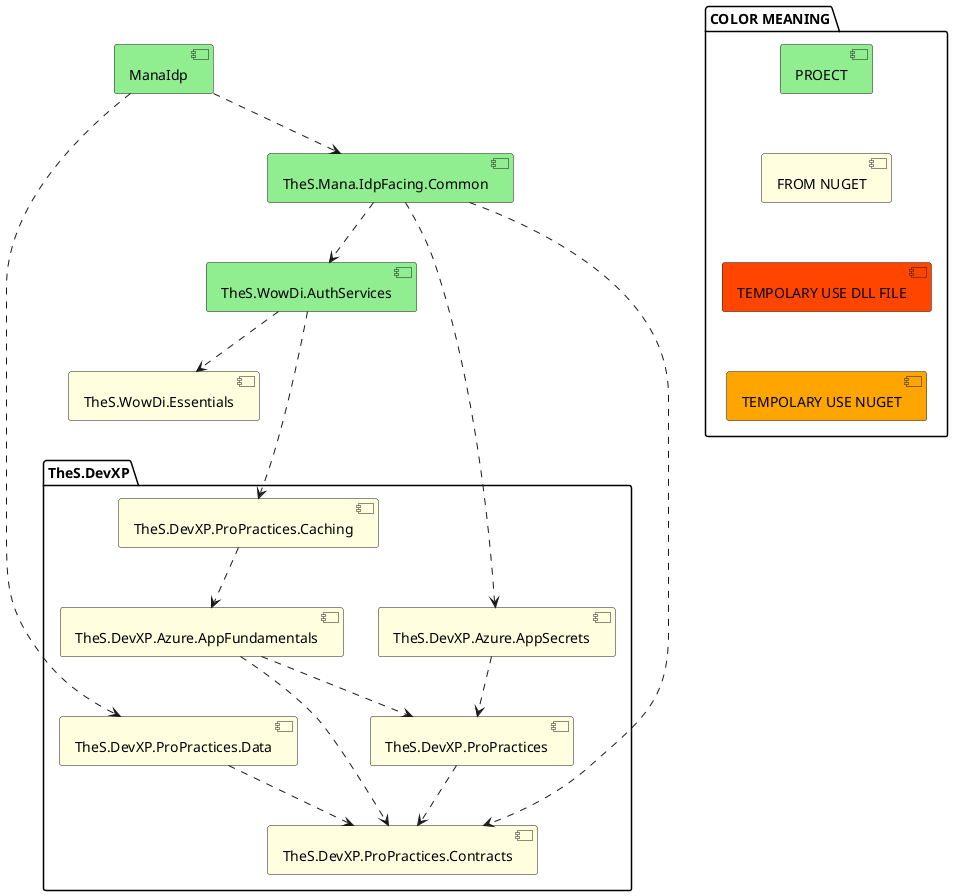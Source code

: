 @startuml IdpDaddy

package "COLOR MEANING" {
	[PROECT] #LightGreen
	[FROM NUGET] #LightYellow
	[TEMPOLARY USE DLL FILE] #OrangeRed
	[TEMPOLARY USE NUGET] #Orange

	[PROECT] -[hidden]- [FROM NUGET]
	[FROM NUGET] -[hidden]- [TEMPOLARY USE DLL FILE]
	[TEMPOLARY USE DLL FILE] -[hidden]- [TEMPOLARY USE NUGET]
}

[ManaIdp] #LightGreen
[TheS.Mana.IdpFacing.Common] #LightGreen
[TheS.WowDi.AuthServices] #LightGreen
package TheS.DevXP {
	[TheS.DevXP.Azure.AppFundamentals] #LightYellow
	[TheS.DevXP.Azure.AppSecrets] #LightYellow
	[TheS.DevXP.ProPractices] #LightYellow
	[TheS.DevXP.ProPractices.Caching] #LightYellow
	[TheS.DevXP.ProPractices.Contracts] #LightYellow
	[TheS.DevXP.ProPractices.Data] #LightYellow
}
[TheS.WowDi.Essentials] #LightYellow



[ManaIdp] ..> [TheS.Mana.IdpFacing.Common]
[ManaIdp] ..> [TheS.DevXP.ProPractices.Data]
[TheS.DevXP.ProPractices.Data] ..> [TheS.DevXP.ProPractices.Contracts]
[TheS.Mana.IdpFacing.Common] ..> [TheS.DevXP.Azure.AppSecrets]
[TheS.DevXP.Azure.AppSecrets] ..> [TheS.DevXP.ProPractices]
[TheS.DevXP.ProPractices] ..> [TheS.DevXP.ProPractices.Contracts]
[TheS.Mana.IdpFacing.Common] ..> [TheS.WowDi.AuthServices]
[TheS.WowDi.AuthServices] ...> [TheS.DevXP.ProPractices.Caching]
[TheS.DevXP.ProPractices.Caching] ..> [TheS.DevXP.Azure.AppFundamentals]
[TheS.DevXP.Azure.AppFundamentals] ..> [TheS.DevXP.ProPractices]
[TheS.DevXP.Azure.AppFundamentals] ..> [TheS.DevXP.ProPractices.Contracts]
[TheS.Mana.IdpFacing.Common] ..> [TheS.DevXP.ProPractices.Contracts]
[TheS.WowDi.AuthServices] ..> [TheS.WowDi.Essentials]

@enduml